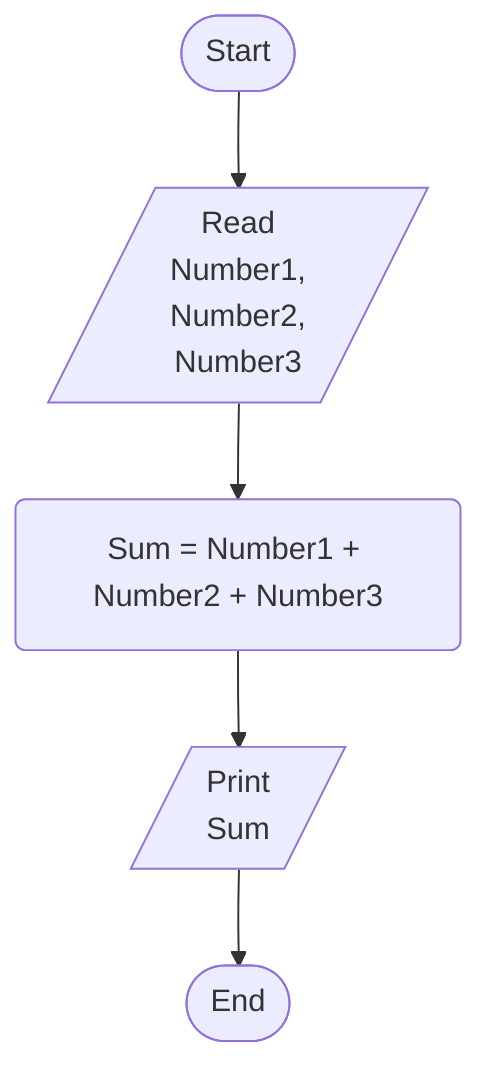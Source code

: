 %% Write a program to ask the user to enter:
%% • Number1
%% • Number2
%% • Number3
%% Then print the sum of entered numbers
%% Steps
%% Step 1: Ask the user to enter (Number1, Number2, Number3)
%% Step 2: Sum = Number1 + Number2 + Number3
%% Step 3: Print the sum of entered numbers

flowchart TD
    Start([Start])
    ReadThreeNumbers[/Read\nNumber1,\nNumber2,\nNumber3/]
    SumOfThreeNumbers(Sum = Number1 + Number2 + Number3)
    PrintSum[/Print\nSum/]
    End([End])
    Start --> ReadThreeNumbers --> SumOfThreeNumbers --> PrintSum --> End
